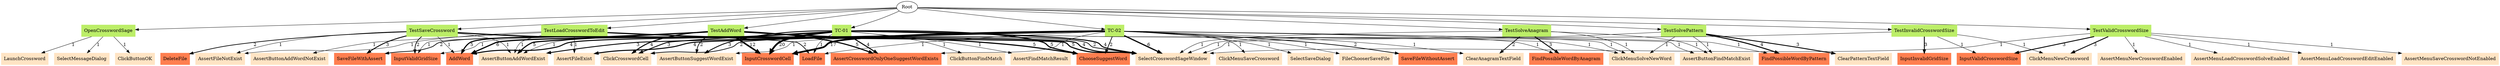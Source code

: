// TC <-> K
digraph {
	Root
	OpenCrosswordSage [color=darkolivegreen2 shape=box style=filled]
		Root -> OpenCrosswordSage
	LaunchCrossword [color=bisque shape=box style=filled]
	SelectMessageDialog [color=bisque shape=box style=filled]
	ClickButtonOK [color=bisque shape=box style=filled]
	TestValidCrosswordSize [color=darkolivegreen2 shape=box style=filled]
		Root -> TestValidCrosswordSize
	SelectCrosswordSageWindow [color=bisque shape=box style=filled]
	AssertMenuNewCrosswordEnabled [color=bisque shape=box style=filled]
	AssertMenuLoadCrosswordSolveEnabled [color=bisque shape=box style=filled]
	AssertMenuLoadCrosswordEditEnabled [color=bisque shape=box style=filled]
	AssertMenuSaveCrosswordNotEnabled [color=bisque shape=box style=filled]
	ClickMenuNewCrossword [color=bisque shape=box style=filled]
	InputValidCrosswordSize [color=coral shape=box style=filled]
	ClickMenuNewCrossword [color=bisque shape=box style=filled]
	InputValidCrosswordSize [color=coral shape=box style=filled]
	ClickMenuNewCrossword [color=bisque shape=box style=filled]
	InputValidCrosswordSize [color=coral shape=box style=filled]
	TestInvalidCrosswordSize [color=darkolivegreen2 shape=box style=filled]
		Root -> TestInvalidCrosswordSize
	SelectCrosswordSageWindow [color=bisque shape=box style=filled]
	ClickMenuNewCrossword [color=bisque shape=box style=filled]
	InputInvalidGridSize [color=coral shape=box style=filled]
	InputInvalidGridSize [color=coral shape=box style=filled]
	InputInvalidGridSize [color=coral shape=box style=filled]
	InputValidCrosswordSize [color=coral shape=box style=filled]
	TestAddWord [color=darkolivegreen2 shape=box style=filled]
		Root -> TestAddWord
	SelectCrosswordSageWindow [color=bisque shape=box style=filled]
	InputValidGridSize [color=coral shape=box style=filled]
	SelectCrosswordSageWindow [color=bisque shape=box style=filled]
	AssertButtonAddWordExist [color=bisque shape=box style=filled]
	AddWord [color=coral shape=box style=filled]
	InputCrosswordCell [color=coral shape=box style=filled]
	InputCrosswordCell [color=coral shape=box style=filled]
	InputCrosswordCell [color=coral shape=box style=filled]
	InputCrosswordCell [color=coral shape=box style=filled]
	ClickCrosswordCell [color=bisque shape=box style=filled]
	AssertButtonSuggestWordExist [color=bisque shape=box style=filled]
	ChooseSuggestWord [color=coral shape=box style=filled]
	AssertCrosswordOnlyOneSuggestWordExists [color=coral shape=box style=filled]
	AssertButtonAddWordExist [color=bisque shape=box style=filled]
	AddWord [color=coral shape=box style=filled]
	InputCrosswordCell [color=coral shape=box style=filled]
	InputCrosswordCell [color=coral shape=box style=filled]
	InputCrosswordCell [color=coral shape=box style=filled]
	ClickCrosswordCell [color=bisque shape=box style=filled]
	AssertButtonSuggestWordExist [color=bisque shape=box style=filled]
	ChooseSuggestWord [color=coral shape=box style=filled]
	AssertButtonAddWordExist [color=bisque shape=box style=filled]
	AddWord [color=coral shape=box style=filled]
	ClickCrosswordCell [color=bisque shape=box style=filled]
	ChooseSuggestWord [color=coral shape=box style=filled]
	AssertCrosswordOnlyOneSuggestWordExists [color=coral shape=box style=filled]
	AssertButtonAddWordExist [color=bisque shape=box style=filled]
	AddWord [color=coral shape=box style=filled]
	InputCrosswordCell [color=coral shape=box style=filled]
	InputCrosswordCell [color=coral shape=box style=filled]
	InputCrosswordCell [color=coral shape=box style=filled]
	ChooseSuggestWord [color=coral shape=box style=filled]
	AssertButtonAddWordExist [color=bisque shape=box style=filled]
	AddWord [color=coral shape=box style=filled]
	InputCrosswordCell [color=coral shape=box style=filled]
	InputCrosswordCell [color=coral shape=box style=filled]
	ClickCrosswordCell [color=bisque shape=box style=filled]
	ChooseSuggestWord [color=coral shape=box style=filled]
	AssertCrosswordOnlyOneSuggestWordExists [color=coral shape=box style=filled]
	AssertCrosswordOnlyOneSuggestWordExists [color=coral shape=box style=filled]
	AssertCrosswordOnlyOneSuggestWordExists [color=coral shape=box style=filled]
	TestSaveCrossword [color=darkolivegreen2 shape=box style=filled]
		Root -> TestSaveCrossword
	SelectCrosswordSageWindow [color=bisque shape=box style=filled]
	InputValidGridSize [color=coral shape=box style=filled]
	AssertFileNotExist [color=bisque shape=box style=filled]
	SelectCrosswordSageWindow [color=bisque shape=box style=filled]
	SaveFileWithAssert [color=coral shape=box style=filled]
	SelectCrosswordSageWindow [color=bisque shape=box style=filled]
	SaveFileWithAssert [color=coral shape=box style=filled]
	DeleteFile [color=coral shape=box style=filled]
	SelectCrosswordSageWindow [color=bisque shape=box style=filled]
	InputValidGridSize [color=coral shape=box style=filled]
	SelectCrosswordSageWindow [color=bisque shape=box style=filled]
	AssertButtonAddWordExist [color=bisque shape=box style=filled]
	AddWord [color=coral shape=box style=filled]
	SaveFileWithAssert [color=coral shape=box style=filled]
	DeleteFile [color=coral shape=box style=filled]
	TestSolvePattern [color=darkolivegreen2 shape=box style=filled]
		Root -> TestSolvePattern
	SelectCrosswordSageWindow [color=bisque shape=box style=filled]
	ClickMenuSolveNewWord [color=bisque shape=box style=filled]
	AssertButtonFindMatchExist [color=bisque shape=box style=filled]
	FindPossibleWordByPattern [color=coral shape=box style=filled]
	ClearPatternTextField [color=bisque shape=box style=filled]
	FindPossibleWordByPattern [color=coral shape=box style=filled]
	ClearPatternTextField [color=bisque shape=box style=filled]
	FindPossibleWordByPattern [color=coral shape=box style=filled]
	ClearPatternTextField [color=bisque shape=box style=filled]
	FindPossibleWordByPattern [color=coral shape=box style=filled]
	TestLoadCrosswordToEdit [color=darkolivegreen2 shape=box style=filled]
		Root -> TestLoadCrosswordToEdit
	AssertFileNotExist [color=bisque shape=box style=filled]
	SelectCrosswordSageWindow [color=bisque shape=box style=filled]
	LoadFile [color=coral shape=box style=filled]
	SelectCrosswordSageWindow [color=bisque shape=box style=filled]
	AssertButtonAddWordNotExist [color=bisque shape=box style=filled]
	AssertFileExist [color=bisque shape=box style=filled]
	SelectCrosswordSageWindow [color=bisque shape=box style=filled]
	LoadFile [color=coral shape=box style=filled]
	SelectCrosswordSageWindow [color=bisque shape=box style=filled]
	AssertButtonAddWordExist [color=bisque shape=box style=filled]
	TestSolveAnagram [color=darkolivegreen2 shape=box style=filled]
		Root -> TestSolveAnagram
	SelectCrosswordSageWindow [color=bisque shape=box style=filled]
	ClickMenuSolveNewWord [color=bisque shape=box style=filled]
	AssertButtonFindMatchExist [color=bisque shape=box style=filled]
	FindPossibleWordByAnagram [color=coral shape=box style=filled]
	ClearAnagramTextField [color=bisque shape=box style=filled]
	FindPossibleWordByAnagram [color=coral shape=box style=filled]
	ClearAnagramTextField [color=bisque shape=box style=filled]
	FindPossibleWordByAnagram [color=coral shape=box style=filled]
	"TC-01" [color=darkolivegreen2 shape=box style=filled]
		Root -> "TC-01"
	SelectCrosswordSageWindow [color=bisque shape=box style=filled]
	InputValidGridSize [color=coral shape=box style=filled]
	SelectCrosswordSageWindow [color=bisque shape=box style=filled]
	AssertButtonAddWordExist [color=bisque shape=box style=filled]
	AddWord [color=coral shape=box style=filled]
	InputCrosswordCell [color=coral shape=box style=filled]
	InputCrosswordCell [color=coral shape=box style=filled]
	InputCrosswordCell [color=coral shape=box style=filled]
	InputCrosswordCell [color=coral shape=box style=filled]
	ClickCrosswordCell [color=bisque shape=box style=filled]
	ChooseSuggestWord [color=coral shape=box style=filled]
	AddWord [color=coral shape=box style=filled]
	InputCrosswordCell [color=coral shape=box style=filled]
	InputCrosswordCell [color=coral shape=box style=filled]
	InputCrosswordCell [color=coral shape=box style=filled]
	InputCrosswordCell [color=coral shape=box style=filled]
	AddWord [color=coral shape=box style=filled]
	InputCrosswordCell [color=coral shape=box style=filled]
	InputCrosswordCell [color=coral shape=box style=filled]
	ChooseSuggestWord [color=coral shape=box style=filled]
	AssertCrosswordOnlyOneSuggestWordExists [color=coral shape=box style=filled]
	AddWord [color=coral shape=box style=filled]
	InputCrosswordCell [color=coral shape=box style=filled]
	InputCrosswordCell [color=coral shape=box style=filled]
	InputCrosswordCell [color=coral shape=box style=filled]
	InputCrosswordCell [color=coral shape=box style=filled]
	AssertButtonSuggestWordExist [color=bisque shape=box style=filled]
	ChooseSuggestWord [color=coral shape=box style=filled]
	AssertCrosswordOnlyOneSuggestWordExists [color=coral shape=box style=filled]
	AddWord [color=coral shape=box style=filled]
	InputCrosswordCell [color=coral shape=box style=filled]
	InputCrosswordCell [color=coral shape=box style=filled]
	ClickCrosswordCell [color=bisque shape=box style=filled]
	AssertButtonSuggestWordExist [color=bisque shape=box style=filled]
	ChooseSuggestWord [color=coral shape=box style=filled]
	AssertCrosswordOnlyOneSuggestWordExists [color=coral shape=box style=filled]
	SaveFileWithAssert [color=coral shape=box style=filled]
	SelectCrosswordSageWindow [color=bisque shape=box style=filled]
	ClickMenuSolveNewWord [color=bisque shape=box style=filled]
	AssertButtonFindMatchExist [color=bisque shape=box style=filled]
	ClickButtonFindMatch [color=bisque shape=box style=filled]
	AssertFindMatchResult [color=bisque shape=box style=filled]
	LoadFile [color=coral shape=box style=filled]
	SelectCrosswordSageWindow [color=bisque shape=box style=filled]
	AddWord [color=coral shape=box style=filled]
	InputCrosswordCell [color=coral shape=box style=filled]
	InputCrosswordCell [color=coral shape=box style=filled]
	InputCrosswordCell [color=coral shape=box style=filled]
	InputCrosswordCell [color=coral shape=box style=filled]
	ClickCrosswordCell [color=bisque shape=box style=filled]
	AssertButtonSuggestWordExist [color=bisque shape=box style=filled]
	ChooseSuggestWord [color=coral shape=box style=filled]
	AssertCrosswordOnlyOneSuggestWordExists [color=coral shape=box style=filled]
	SaveFileWithAssert [color=coral shape=box style=filled]
	"TC-02" [color=darkolivegreen2 shape=box style=filled]
		Root -> "TC-02"
	SelectCrosswordSageWindow [color=bisque shape=box style=filled]
	ClickMenuSolveNewWord [color=bisque shape=box style=filled]
	FindPossibleWordByAnagram [color=coral shape=box style=filled]
	ClearAnagramTextField [color=bisque shape=box style=filled]
	FindPossibleWordByPattern [color=coral shape=box style=filled]
	AssertFileExist [color=bisque shape=box style=filled]
	SelectCrosswordSageWindow [color=bisque shape=box style=filled]
	LoadFile [color=coral shape=box style=filled]
	SelectCrosswordSageWindow [color=bisque shape=box style=filled]
	AssertButtonAddWordExist [color=bisque shape=box style=filled]
	AddWord [color=coral shape=box style=filled]
	InputCrosswordCell [color=coral shape=box style=filled]
	InputCrosswordCell [color=coral shape=box style=filled]
	InputCrosswordCell [color=coral shape=box style=filled]
	InputCrosswordCell [color=coral shape=box style=filled]
	ClickCrosswordCell [color=bisque shape=box style=filled]
	ChooseSuggestWord [color=coral shape=box style=filled]
	AddWord [color=coral shape=box style=filled]
	InputCrosswordCell [color=coral shape=box style=filled]
	InputCrosswordCell [color=coral shape=box style=filled]
	InputCrosswordCell [color=coral shape=box style=filled]
	InputCrosswordCell [color=coral shape=box style=filled]
	InputCrosswordCell [color=coral shape=box style=filled]
	InputCrosswordCell [color=coral shape=box style=filled]
	AddWord [color=coral shape=box style=filled]
	ClickMenuSaveCrossword [color=bisque shape=box style=filled]
	SelectSaveDialog [color=bisque shape=box style=filled]
	FileChooserSaveFile [color=bisque shape=box style=filled]
	SelectCrosswordSageWindow [color=bisque shape=box style=filled]
	AssertButtonAddWordExist [color=bisque shape=box style=filled]
	InputCrosswordCell [color=coral shape=box style=filled]
	InputCrosswordCell [color=coral shape=box style=filled]
	InputCrosswordCell [color=coral shape=box style=filled]
	ClickCrosswordCell [color=bisque shape=box style=filled]
	AssertButtonSuggestWordExist [color=bisque shape=box style=filled]
	ChooseSuggestWord [color=coral shape=box style=filled]
	AssertCrosswordOnlyOneSuggestWordExists [color=coral shape=box style=filled]
	SaveFileWithoutAssert [color=coral shape=box style=filled]
	SelectCrosswordSageWindow [color=bisque shape=box style=filled]
	AssertButtonAddWordExist [color=bisque shape=box style=filled]
	AddWord [color=coral shape=box style=filled]
	InputCrosswordCell [color=coral shape=box style=filled]
	InputCrosswordCell [color=coral shape=box style=filled]
	InputCrosswordCell [color=coral shape=box style=filled]
	InputCrosswordCell [color=coral shape=box style=filled]
	SelectCrosswordSageWindow [color=bisque shape=box style=filled]
	SaveFileWithoutAssert [color=coral shape=box style=filled]
	AssertFileExist [color=bisque shape=box style=filled]
	AssertFileExist [color=bisque shape=box style=filled]
	AssertFileExist [color=bisque shape=box style=filled]
		"TC-01" -> AssertButtonSuggestWordExist [label=3 penwidth=2.58496250072]
		"TC-02" -> ClickMenuSaveCrossword [label=1 penwidth=1.0]
		"TC-02" -> InputCrosswordCell [label=17 penwidth=5.08746284125]
		TestAddWord -> AssertButtonAddWordExist [label=5 penwidth=3.32192809489]
		TestAddWord -> InputValidGridSize [label=1 penwidth=1.0]
		TestLoadCrosswordToEdit -> LoadFile [label=2 penwidth=2.0]
		TestAddWord -> AssertButtonSuggestWordExist [label=2 penwidth=2.0]
		TestAddWord -> ClickCrosswordCell [label=4 penwidth=3.0]
		TestSaveCrossword -> SelectCrosswordSageWindow [label=5 penwidth=3.32192809489]
		"TC-02" -> AssertButtonSuggestWordExist [label=1 penwidth=1.0]
		TestValidCrosswordSize -> AssertMenuLoadCrosswordSolveEnabled [label=1 penwidth=1.0]
		TestAddWord -> AddWord [label=5 penwidth=3.32192809489]
		"TC-01" -> InputCrosswordCell [label=20 penwidth=5.32192809489]
		TestLoadCrosswordToEdit -> AssertButtonAddWordExist [label=1 penwidth=1.0]
		"TC-01" -> ChooseSuggestWord [label=5 penwidth=3.32192809489]
		"TC-01" -> SaveFileWithAssert [label=2 penwidth=2.0]
		"TC-01" -> AddWord [label=6 penwidth=3.58496250072]
		"TC-02" -> SaveFileWithoutAssert [label=2 penwidth=2.0]
		"TC-02" -> ClickMenuSolveNewWord [label=1 penwidth=1.0]
		TestInvalidCrosswordSize -> InputValidCrosswordSize [label=1 penwidth=1.0]
		"TC-02" -> ChooseSuggestWord [label=2 penwidth=2.0]
		"TC-01" -> ClickCrosswordCell [label=3 penwidth=2.58496250072]
		OpenCrosswordSage -> SelectMessageDialog [label=1 penwidth=1.0]
		"TC-02" -> FindPossibleWordByAnagram [label=1 penwidth=1.0]
		TestSolvePattern -> AssertButtonFindMatchExist [label=1 penwidth=1.0]
		"TC-02" -> AssertFileExist [label=4 penwidth=3.0]
		TestValidCrosswordSize -> ClickMenuNewCrossword [label=3 penwidth=2.58496250072]
		TestAddWord -> InputCrosswordCell [label=12 penwidth=4.58496250072]
		TestInvalidCrosswordSize -> SelectCrosswordSageWindow [label=1 penwidth=1.0]
		"TC-02" -> LoadFile [label=1 penwidth=1.0]
		TestValidCrosswordSize -> SelectCrosswordSageWindow [label=1 penwidth=1.0]
		"TC-02" -> AssertButtonAddWordExist [label=3 penwidth=2.58496250072]
		TestLoadCrosswordToEdit -> AssertFileExist [label=1 penwidth=1.0]
		"TC-01" -> ClickButtonFindMatch [label=1 penwidth=1.0]
		TestSolveAnagram -> ClickMenuSolveNewWord [label=1 penwidth=1.0]
		TestLoadCrosswordToEdit -> AssertButtonAddWordNotExist [label=1 penwidth=1.0]
		TestAddWord -> SelectCrosswordSageWindow [label=2 penwidth=2.0]
		TestSaveCrossword -> AssertButtonAddWordExist [label=1 penwidth=1.0]
		"TC-01" -> ClickMenuSolveNewWord [label=1 penwidth=1.0]
		"TC-01" -> InputValidGridSize [label=1 penwidth=1.0]
		"TC-01" -> AssertButtonAddWordExist [label=1 penwidth=1.0]
		TestSolvePattern -> ClickMenuSolveNewWord [label=1 penwidth=1.0]
		TestSolvePattern -> ClearPatternTextField [label=3 penwidth=2.58496250072]
		TestSaveCrossword -> SaveFileWithAssert [label=3 penwidth=2.58496250072]
		TestSolvePattern -> SelectCrosswordSageWindow [label=1 penwidth=1.0]
		"TC-02" -> ClearAnagramTextField [label=1 penwidth=1.0]
		TestInvalidCrosswordSize -> InputInvalidGridSize [label=3 penwidth=2.58496250072]
		"TC-02" -> FindPossibleWordByPattern [label=1 penwidth=1.0]
		OpenCrosswordSage -> LaunchCrossword [label=1 penwidth=1.0]
		"TC-01" -> SelectCrosswordSageWindow [label=4 penwidth=3.0]
		"TC-02" -> AssertCrosswordOnlyOneSuggestWordExists [label=1 penwidth=1.0]
		TestSolveAnagram -> SelectCrosswordSageWindow [label=1 penwidth=1.0]
		TestAddWord -> ChooseSuggestWord [label=5 penwidth=3.32192809489]
		"TC-02" -> SelectSaveDialog [label=1 penwidth=1.0]
		"TC-02" -> SelectCrosswordSageWindow [label=6 penwidth=3.58496250072]
		TestSaveCrossword -> DeleteFile [label=2 penwidth=2.0]
		TestSaveCrossword -> InputValidGridSize [label=2 penwidth=2.0]
		TestSolveAnagram -> AssertButtonFindMatchExist [label=1 penwidth=1.0]
		TestLoadCrosswordToEdit -> AssertFileNotExist [label=1 penwidth=1.0]
		TestValidCrosswordSize -> InputValidCrosswordSize [label=3 penwidth=2.58496250072]
		TestValidCrosswordSize -> AssertMenuSaveCrosswordNotEnabled [label=1 penwidth=1.0]
		"TC-02" -> AddWord [label=4 penwidth=3.0]
		"TC-02" -> FileChooserSaveFile [label=1 penwidth=1.0]
		"TC-02" -> ClickCrosswordCell [label=2 penwidth=2.0]
		"TC-01" -> AssertFindMatchResult [label=1 penwidth=1.0]
		"TC-01" -> LoadFile [label=1 penwidth=1.0]
		TestInvalidCrosswordSize -> ClickMenuNewCrossword [label=1 penwidth=1.0]
		TestValidCrosswordSize -> AssertMenuLoadCrosswordEditEnabled [label=1 penwidth=1.0]
		TestLoadCrosswordToEdit -> SelectCrosswordSageWindow [label=4 penwidth=3.0]
		TestSolveAnagram -> ClearAnagramTextField [label=2 penwidth=2.0]
		TestSolveAnagram -> FindPossibleWordByAnagram [label=3 penwidth=2.58496250072]
		TestValidCrosswordSize -> AssertMenuNewCrosswordEnabled [label=1 penwidth=1.0]
		TestSolvePattern -> FindPossibleWordByPattern [label=4 penwidth=3.0]
		TestSaveCrossword -> AddWord [label=1 penwidth=1.0]
		TestAddWord -> AssertCrosswordOnlyOneSuggestWordExists [label=5 penwidth=3.32192809489]
		OpenCrosswordSage -> ClickButtonOK [label=1 penwidth=1.0]
		TestSaveCrossword -> AssertFileNotExist [label=1 penwidth=1.0]
		"TC-01" -> AssertCrosswordOnlyOneSuggestWordExists [label=4 penwidth=3.0]
		"TC-01" -> AssertButtonFindMatchExist [label=1 penwidth=1.0]
}